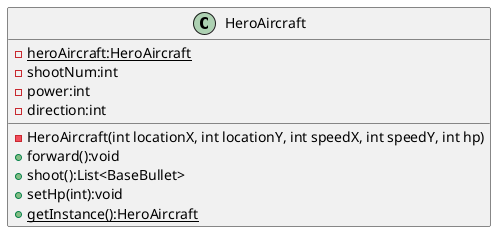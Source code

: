 @startuml
class HeroAircraft{
- {static} heroAircraft:HeroAircraft
- shootNum:int
- power:int
- direction:int
- HeroAircraft(int locationX, int locationY, int speedX, int speedY, int hp)
+ forward():void
+ shoot():List<BaseBullet>
+ setHp(int):void
+ {static} getInstance():HeroAircraft
}
@enduml